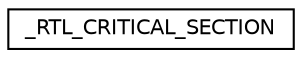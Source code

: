 digraph G
{
  edge [fontname="Helvetica",fontsize="10",labelfontname="Helvetica",labelfontsize="10"];
  node [fontname="Helvetica",fontsize="10",shape=record];
  rankdir="LR";
  Node1 [label="_RTL_CRITICAL_SECTION",height=0.2,width=0.4,color="black", fillcolor="white", style="filled",URL="$struct___r_t_l___c_r_i_t_i_c_a_l___s_e_c_t_i_o_n.html"];
}
